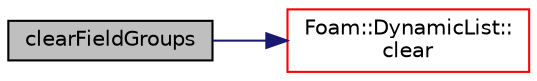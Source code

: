 digraph "clearFieldGroups"
{
  bgcolor="transparent";
  edge [fontname="Helvetica",fontsize="10",labelfontname="Helvetica",labelfontsize="10"];
  node [fontname="Helvetica",fontsize="10",shape=record];
  rankdir="LR";
  Node1 [label="clearFieldGroups",height=0.2,width=0.4,color="black", fillcolor="grey75", style="filled" fontcolor="black"];
  Node1 -> Node2 [color="midnightblue",fontsize="10",style="solid",fontname="Helvetica"];
  Node2 [label="Foam::DynamicList::\lclear",height=0.2,width=0.4,color="red",URL="$classFoam_1_1DynamicList.html#ac8bb3912a3ce86b15842e79d0b421204",tooltip="Clear the addressed list, i.e. set the size to zero. "];
}
